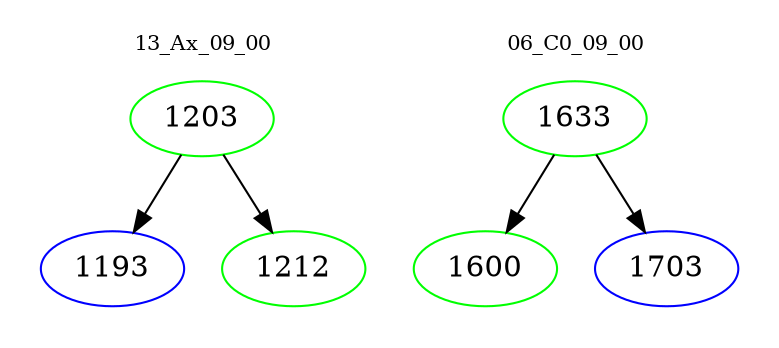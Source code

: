 digraph{
subgraph cluster_0 {
color = white
label = "13_Ax_09_00";
fontsize=10;
T0_1203 [label="1203", color="green"]
T0_1203 -> T0_1193 [color="black"]
T0_1193 [label="1193", color="blue"]
T0_1203 -> T0_1212 [color="black"]
T0_1212 [label="1212", color="green"]
}
subgraph cluster_1 {
color = white
label = "06_C0_09_00";
fontsize=10;
T1_1633 [label="1633", color="green"]
T1_1633 -> T1_1600 [color="black"]
T1_1600 [label="1600", color="green"]
T1_1633 -> T1_1703 [color="black"]
T1_1703 [label="1703", color="blue"]
}
}
